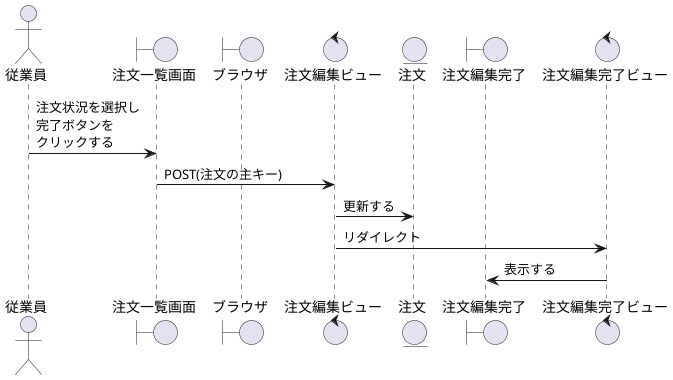 @startuml update
' ①縦軸の並び順を決める
actor "従業員" as act
boundary "注文一覧画面" as oeb
' コントローラーに初回アクセスするもの
boundary "ブラウザ" as brz
' コントローラーまたはビューの名称を決める
control "注文編集ビュー" as oec
' DAOまたはモデルとなる

' entity "商品" as pdt
entity "注文" as order

boundary "注文編集完了" as oekb
control "注文編集完了ビュー" as oekc

' brz -> oec: GET

' oeb <- oec:表示する

act -> oeb:注文状況を選択し\n完了ボタンを\nクリックする

oeb -> oec:POST(注文の主キー)
' oec -> pdt:すべての注文を取得する
' pdt --> oec



oec -> order: 更新する
oec -> oekc:リダイレクト
oekc -> oekb:表示する

@enduml
